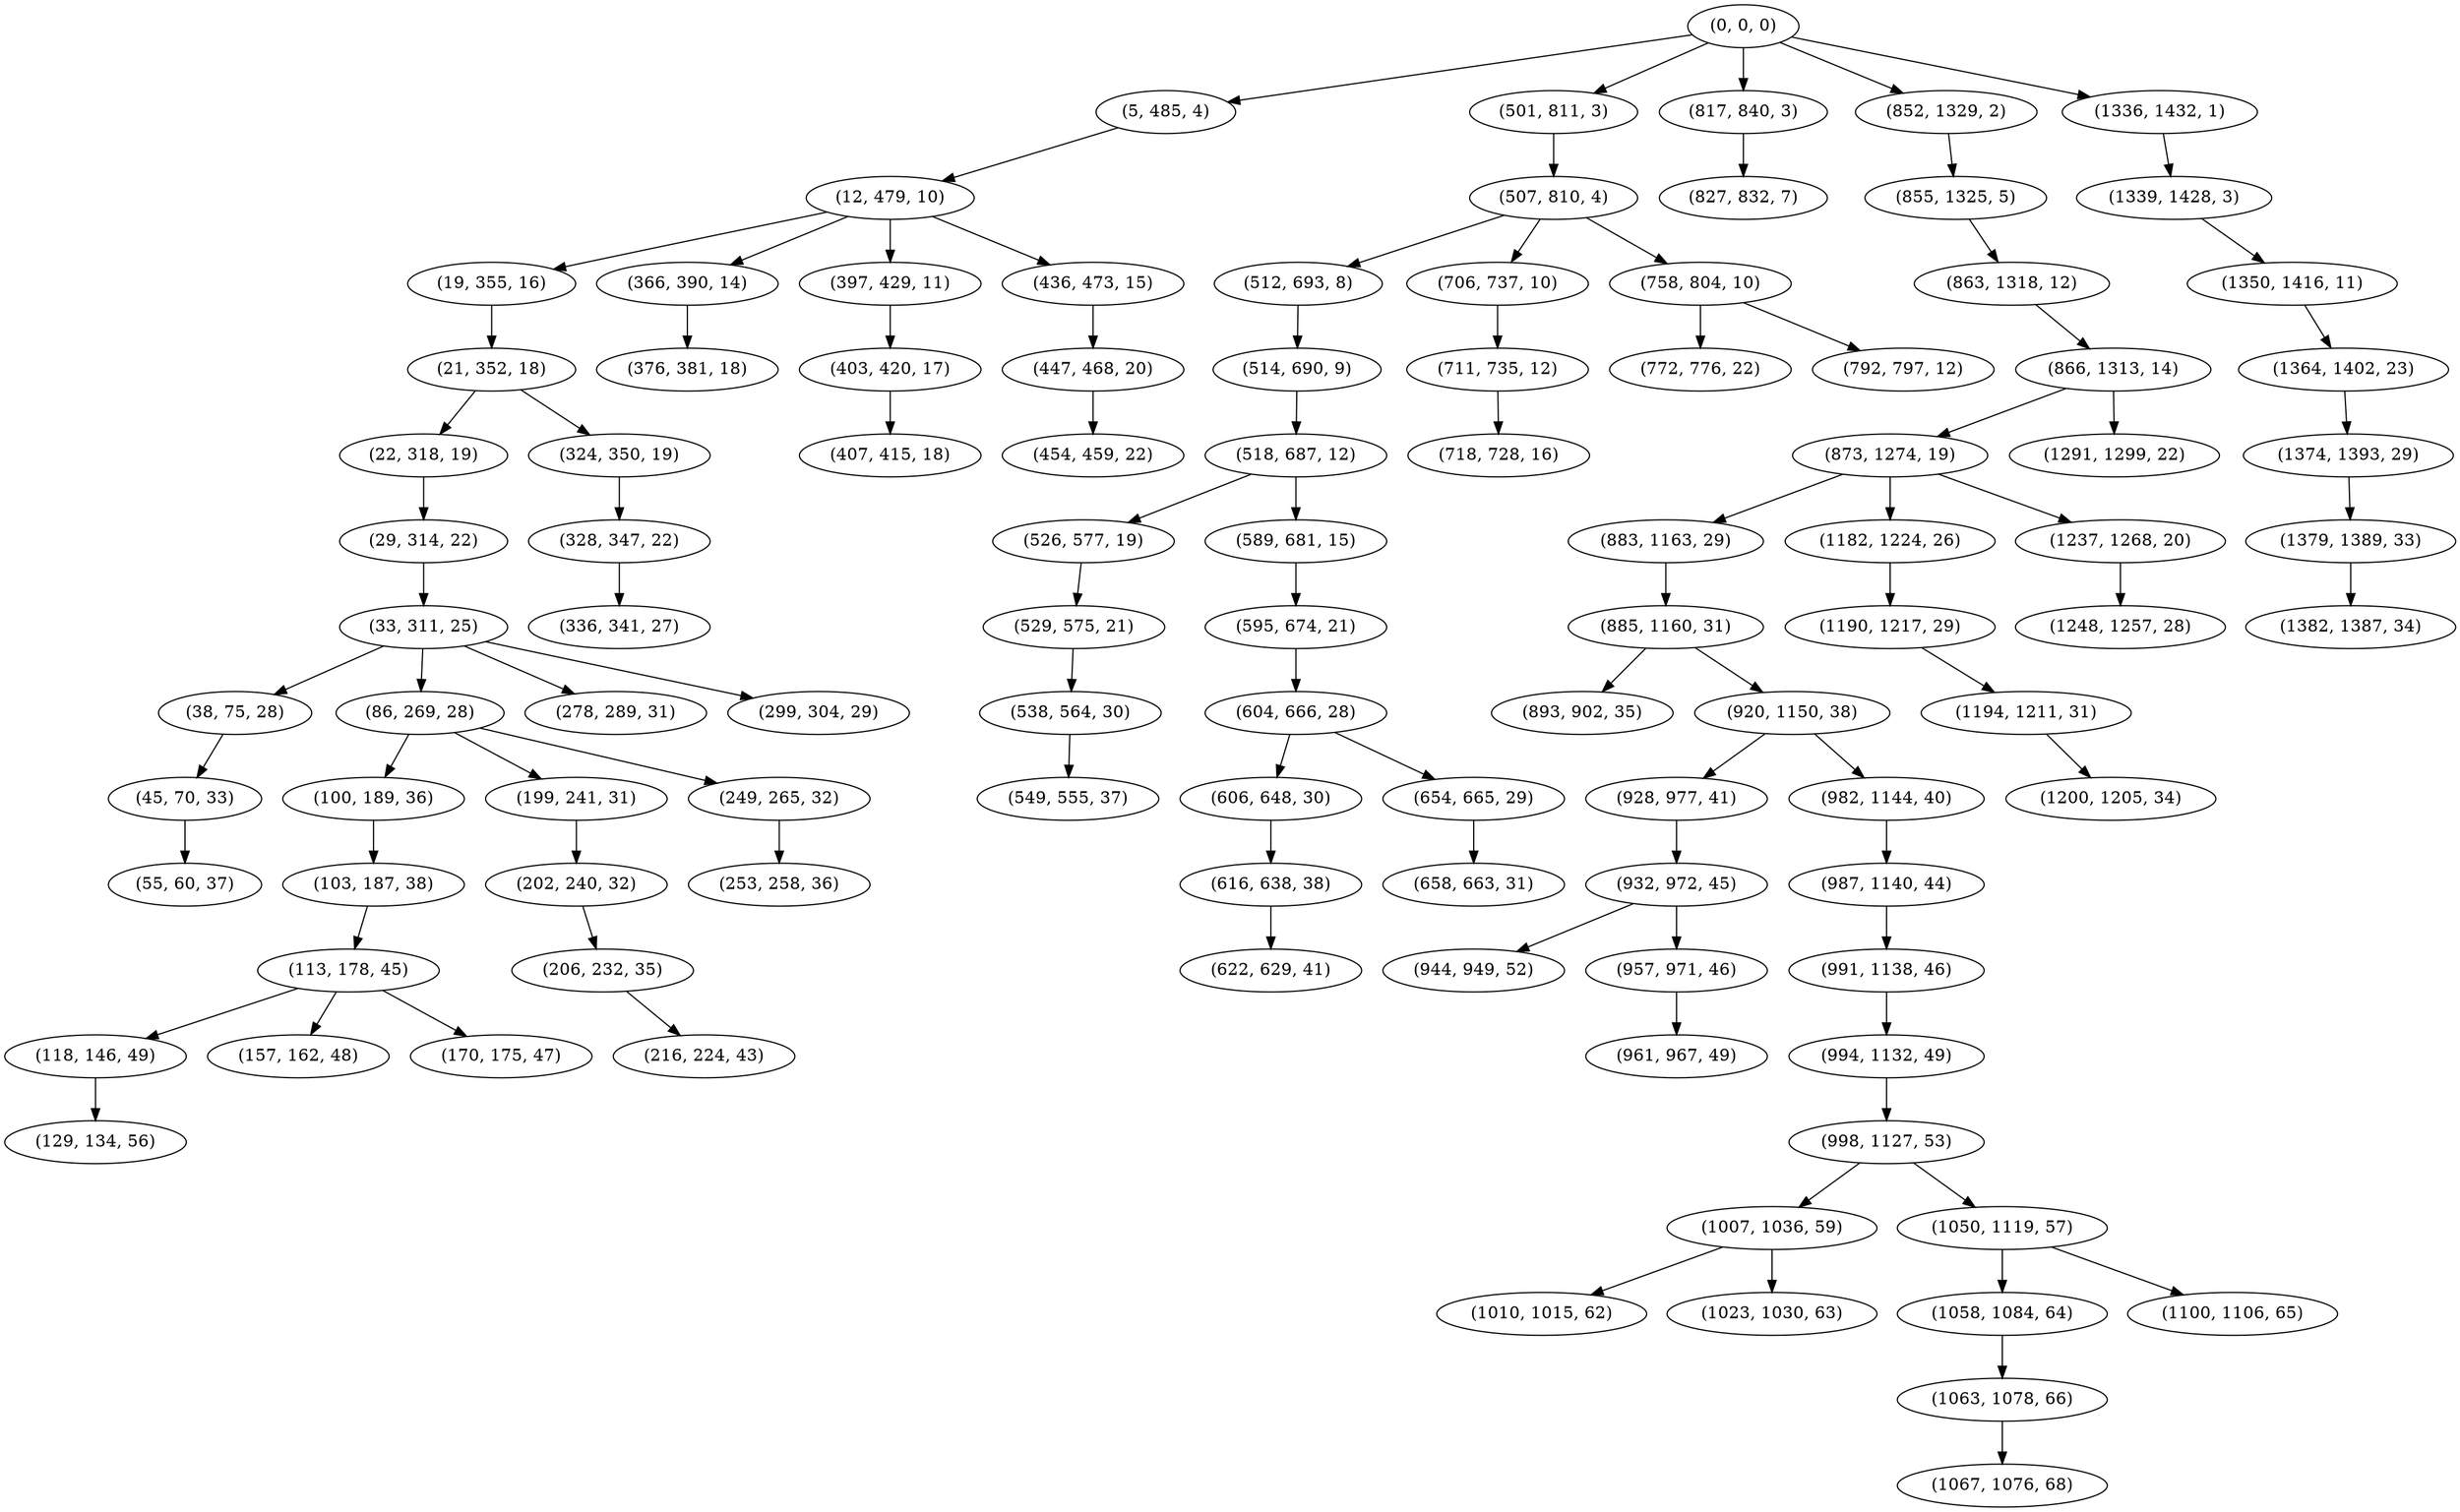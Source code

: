 digraph tree {
    "(0, 0, 0)";
    "(5, 485, 4)";
    "(12, 479, 10)";
    "(19, 355, 16)";
    "(21, 352, 18)";
    "(22, 318, 19)";
    "(29, 314, 22)";
    "(33, 311, 25)";
    "(38, 75, 28)";
    "(45, 70, 33)";
    "(55, 60, 37)";
    "(86, 269, 28)";
    "(100, 189, 36)";
    "(103, 187, 38)";
    "(113, 178, 45)";
    "(118, 146, 49)";
    "(129, 134, 56)";
    "(157, 162, 48)";
    "(170, 175, 47)";
    "(199, 241, 31)";
    "(202, 240, 32)";
    "(206, 232, 35)";
    "(216, 224, 43)";
    "(249, 265, 32)";
    "(253, 258, 36)";
    "(278, 289, 31)";
    "(299, 304, 29)";
    "(324, 350, 19)";
    "(328, 347, 22)";
    "(336, 341, 27)";
    "(366, 390, 14)";
    "(376, 381, 18)";
    "(397, 429, 11)";
    "(403, 420, 17)";
    "(407, 415, 18)";
    "(436, 473, 15)";
    "(447, 468, 20)";
    "(454, 459, 22)";
    "(501, 811, 3)";
    "(507, 810, 4)";
    "(512, 693, 8)";
    "(514, 690, 9)";
    "(518, 687, 12)";
    "(526, 577, 19)";
    "(529, 575, 21)";
    "(538, 564, 30)";
    "(549, 555, 37)";
    "(589, 681, 15)";
    "(595, 674, 21)";
    "(604, 666, 28)";
    "(606, 648, 30)";
    "(616, 638, 38)";
    "(622, 629, 41)";
    "(654, 665, 29)";
    "(658, 663, 31)";
    "(706, 737, 10)";
    "(711, 735, 12)";
    "(718, 728, 16)";
    "(758, 804, 10)";
    "(772, 776, 22)";
    "(792, 797, 12)";
    "(817, 840, 3)";
    "(827, 832, 7)";
    "(852, 1329, 2)";
    "(855, 1325, 5)";
    "(863, 1318, 12)";
    "(866, 1313, 14)";
    "(873, 1274, 19)";
    "(883, 1163, 29)";
    "(885, 1160, 31)";
    "(893, 902, 35)";
    "(920, 1150, 38)";
    "(928, 977, 41)";
    "(932, 972, 45)";
    "(944, 949, 52)";
    "(957, 971, 46)";
    "(961, 967, 49)";
    "(982, 1144, 40)";
    "(987, 1140, 44)";
    "(991, 1138, 46)";
    "(994, 1132, 49)";
    "(998, 1127, 53)";
    "(1007, 1036, 59)";
    "(1010, 1015, 62)";
    "(1023, 1030, 63)";
    "(1050, 1119, 57)";
    "(1058, 1084, 64)";
    "(1063, 1078, 66)";
    "(1067, 1076, 68)";
    "(1100, 1106, 65)";
    "(1182, 1224, 26)";
    "(1190, 1217, 29)";
    "(1194, 1211, 31)";
    "(1200, 1205, 34)";
    "(1237, 1268, 20)";
    "(1248, 1257, 28)";
    "(1291, 1299, 22)";
    "(1336, 1432, 1)";
    "(1339, 1428, 3)";
    "(1350, 1416, 11)";
    "(1364, 1402, 23)";
    "(1374, 1393, 29)";
    "(1379, 1389, 33)";
    "(1382, 1387, 34)";
    "(0, 0, 0)" -> "(5, 485, 4)";
    "(0, 0, 0)" -> "(501, 811, 3)";
    "(0, 0, 0)" -> "(817, 840, 3)";
    "(0, 0, 0)" -> "(852, 1329, 2)";
    "(0, 0, 0)" -> "(1336, 1432, 1)";
    "(5, 485, 4)" -> "(12, 479, 10)";
    "(12, 479, 10)" -> "(19, 355, 16)";
    "(12, 479, 10)" -> "(366, 390, 14)";
    "(12, 479, 10)" -> "(397, 429, 11)";
    "(12, 479, 10)" -> "(436, 473, 15)";
    "(19, 355, 16)" -> "(21, 352, 18)";
    "(21, 352, 18)" -> "(22, 318, 19)";
    "(21, 352, 18)" -> "(324, 350, 19)";
    "(22, 318, 19)" -> "(29, 314, 22)";
    "(29, 314, 22)" -> "(33, 311, 25)";
    "(33, 311, 25)" -> "(38, 75, 28)";
    "(33, 311, 25)" -> "(86, 269, 28)";
    "(33, 311, 25)" -> "(278, 289, 31)";
    "(33, 311, 25)" -> "(299, 304, 29)";
    "(38, 75, 28)" -> "(45, 70, 33)";
    "(45, 70, 33)" -> "(55, 60, 37)";
    "(86, 269, 28)" -> "(100, 189, 36)";
    "(86, 269, 28)" -> "(199, 241, 31)";
    "(86, 269, 28)" -> "(249, 265, 32)";
    "(100, 189, 36)" -> "(103, 187, 38)";
    "(103, 187, 38)" -> "(113, 178, 45)";
    "(113, 178, 45)" -> "(118, 146, 49)";
    "(113, 178, 45)" -> "(157, 162, 48)";
    "(113, 178, 45)" -> "(170, 175, 47)";
    "(118, 146, 49)" -> "(129, 134, 56)";
    "(199, 241, 31)" -> "(202, 240, 32)";
    "(202, 240, 32)" -> "(206, 232, 35)";
    "(206, 232, 35)" -> "(216, 224, 43)";
    "(249, 265, 32)" -> "(253, 258, 36)";
    "(324, 350, 19)" -> "(328, 347, 22)";
    "(328, 347, 22)" -> "(336, 341, 27)";
    "(366, 390, 14)" -> "(376, 381, 18)";
    "(397, 429, 11)" -> "(403, 420, 17)";
    "(403, 420, 17)" -> "(407, 415, 18)";
    "(436, 473, 15)" -> "(447, 468, 20)";
    "(447, 468, 20)" -> "(454, 459, 22)";
    "(501, 811, 3)" -> "(507, 810, 4)";
    "(507, 810, 4)" -> "(512, 693, 8)";
    "(507, 810, 4)" -> "(706, 737, 10)";
    "(507, 810, 4)" -> "(758, 804, 10)";
    "(512, 693, 8)" -> "(514, 690, 9)";
    "(514, 690, 9)" -> "(518, 687, 12)";
    "(518, 687, 12)" -> "(526, 577, 19)";
    "(518, 687, 12)" -> "(589, 681, 15)";
    "(526, 577, 19)" -> "(529, 575, 21)";
    "(529, 575, 21)" -> "(538, 564, 30)";
    "(538, 564, 30)" -> "(549, 555, 37)";
    "(589, 681, 15)" -> "(595, 674, 21)";
    "(595, 674, 21)" -> "(604, 666, 28)";
    "(604, 666, 28)" -> "(606, 648, 30)";
    "(604, 666, 28)" -> "(654, 665, 29)";
    "(606, 648, 30)" -> "(616, 638, 38)";
    "(616, 638, 38)" -> "(622, 629, 41)";
    "(654, 665, 29)" -> "(658, 663, 31)";
    "(706, 737, 10)" -> "(711, 735, 12)";
    "(711, 735, 12)" -> "(718, 728, 16)";
    "(758, 804, 10)" -> "(772, 776, 22)";
    "(758, 804, 10)" -> "(792, 797, 12)";
    "(817, 840, 3)" -> "(827, 832, 7)";
    "(852, 1329, 2)" -> "(855, 1325, 5)";
    "(855, 1325, 5)" -> "(863, 1318, 12)";
    "(863, 1318, 12)" -> "(866, 1313, 14)";
    "(866, 1313, 14)" -> "(873, 1274, 19)";
    "(866, 1313, 14)" -> "(1291, 1299, 22)";
    "(873, 1274, 19)" -> "(883, 1163, 29)";
    "(873, 1274, 19)" -> "(1182, 1224, 26)";
    "(873, 1274, 19)" -> "(1237, 1268, 20)";
    "(883, 1163, 29)" -> "(885, 1160, 31)";
    "(885, 1160, 31)" -> "(893, 902, 35)";
    "(885, 1160, 31)" -> "(920, 1150, 38)";
    "(920, 1150, 38)" -> "(928, 977, 41)";
    "(920, 1150, 38)" -> "(982, 1144, 40)";
    "(928, 977, 41)" -> "(932, 972, 45)";
    "(932, 972, 45)" -> "(944, 949, 52)";
    "(932, 972, 45)" -> "(957, 971, 46)";
    "(957, 971, 46)" -> "(961, 967, 49)";
    "(982, 1144, 40)" -> "(987, 1140, 44)";
    "(987, 1140, 44)" -> "(991, 1138, 46)";
    "(991, 1138, 46)" -> "(994, 1132, 49)";
    "(994, 1132, 49)" -> "(998, 1127, 53)";
    "(998, 1127, 53)" -> "(1007, 1036, 59)";
    "(998, 1127, 53)" -> "(1050, 1119, 57)";
    "(1007, 1036, 59)" -> "(1010, 1015, 62)";
    "(1007, 1036, 59)" -> "(1023, 1030, 63)";
    "(1050, 1119, 57)" -> "(1058, 1084, 64)";
    "(1050, 1119, 57)" -> "(1100, 1106, 65)";
    "(1058, 1084, 64)" -> "(1063, 1078, 66)";
    "(1063, 1078, 66)" -> "(1067, 1076, 68)";
    "(1182, 1224, 26)" -> "(1190, 1217, 29)";
    "(1190, 1217, 29)" -> "(1194, 1211, 31)";
    "(1194, 1211, 31)" -> "(1200, 1205, 34)";
    "(1237, 1268, 20)" -> "(1248, 1257, 28)";
    "(1336, 1432, 1)" -> "(1339, 1428, 3)";
    "(1339, 1428, 3)" -> "(1350, 1416, 11)";
    "(1350, 1416, 11)" -> "(1364, 1402, 23)";
    "(1364, 1402, 23)" -> "(1374, 1393, 29)";
    "(1374, 1393, 29)" -> "(1379, 1389, 33)";
    "(1379, 1389, 33)" -> "(1382, 1387, 34)";
}
